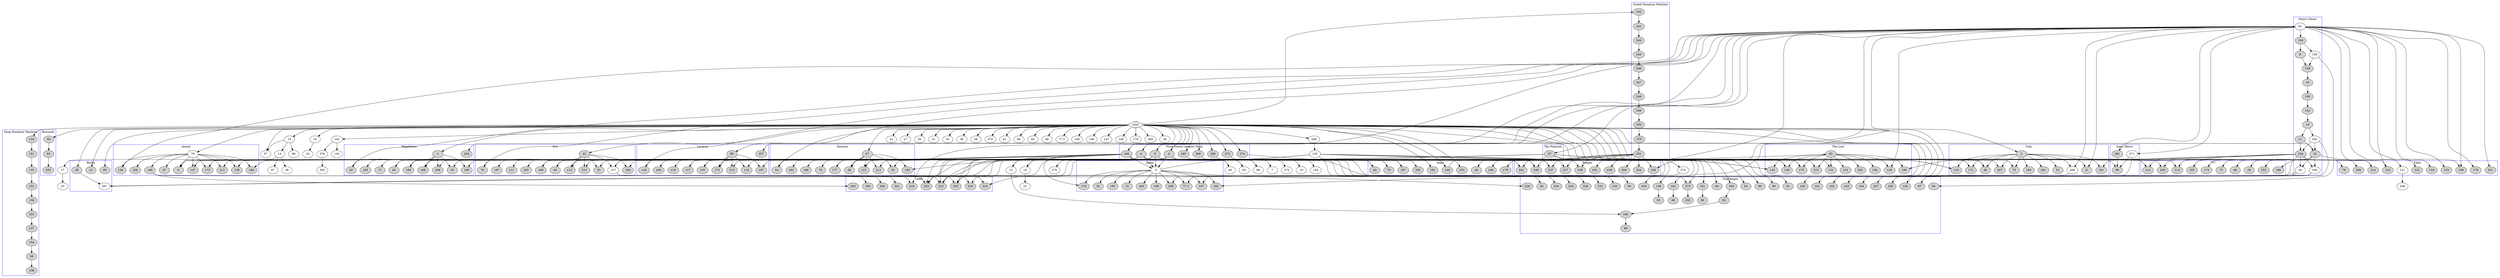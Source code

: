 digraph G {
// All nodes of same rank are at the same row (easier for visualization)
    {rank = "0"; start;}
subgraph cluster_1 {
node [style = filled];
4;
5;
6;
166;
265;266;269;272;274
label = "First victory against Mom";
color = blue
}

//
 //    SECTION: CHALLENGES
 //

subgraph cluster_16 {
node [style = filled];
158; 163; 161; 60;165; 62; 164; 63; 89; 90; 91; 92; 93; 94; 120; 95; 96; 97; 98; 99; 100; 101; 102; 103; 104; 224; 225;226;227;228;229;230;231;232;233;273;
label = "Challenges";
color = blue
}

// "The Tank"
 // 7 or more red hearts
  start -> 158;

// "Cursed!"
 // 7 or more red hearts
  start -> 163;

// "Cat Got Your Tongue"
 // Become Guppy
  start -> 161;

// "Burnt Penny"
 // Complete 'Beans!', Challenge #13
  start -> 60;

// "Epic Fetus"
 // Complete 'The Family Man', Challenge #19
  165 -> 62;

// "Glass Cannon"
 // Complete 'The Family Man', Challenge #19 and defeat Lokii
  62 -> 164;
15 -> 164;

// "SMB Super Fan"
 // Complete 'Its in the Cards', Challenge #14
  start -> 63;

// "Rune of Hagalaz"
 // Complete 'Pitch Black', Challenge #1
  start -> 89;

// "Rune of Jera"
 // Complete 'High Brow', Challenge #2
  start -> 90;

// "Rune of Ehwaz"
 // Complete 'Head Trauma', Challenge #3
  start -> 91;

// "Rune of Dagaz"
 // Complete 'Darkness Fall', Challenge #4
  157 -> 92;

// "Rune of Ansuz"
 // Complete 'The Tank', Challenge #5
  158 -> 93;

// "Rune of Perthro"
 // Complete 'Solar System', Challenge #6
  159 -> 94;

// "Suicide King"
 // Complete 'Suicide King', Challenge #7
  160 -> 120;

// "Rune of Algiz"
 // Complete 'Cat Got Your Tongue', Challenge #8
  161 -> 96;

// "Chaos Card"
 // Complete 'Demo Man', Challenge #9
  162 -> 97;

// "Credit Card"
 // Complete 'Cursed!', Challenge #10
  163 -> 98;

// "Rules Card"
 // Complete 'Glass Cannon', Challenge #11
  164 -> 99;

// "Rune of Berkano"
 // Complete 'Purist', Challenge #20
  166 -> 95;


// "Card Against Humanity"
 // Complete 'When Life Gives You Lemons', Challenge #12
  start -> 100;

// "Swallowed Penny"
 // Complete 'Slow Roll', Challenge #15
  start -> 101;

// "Robo-Baby 2.0"
 // Complete 'Computer Savvy', Challenge #16
  start -> 102;

// "Death's Touch"
 // Complete 'Waka Waka', Challenge #17
  start -> 103;

// "Techonology .5"
 // Complete 'The Host', Challenge #18
  start -> 104;

// "Gold Heart"
  // Complete 'XXXXXXXXL', Challenge #21
  265 -> 224;

// "Get out of Jail Free Card"
  // Complete 'SPEED!', Challenge #22
  266 -> 225;

// "Glod Bomb"
  // Complete 'Blue Bomber', Challenge #23
267 -> 226;

// "2 new pills"
// Complete 'PAY TO PLAY', Challenge #24
268 -> 227;

// "2 new pills"
// Complete 'Have a Heart', Challenge #25
269 -> 228;

// "Poker Chip"
// Complete 'I RULE!', Challenge #26
270 -> 229;

// "Stud Finder"
// Complete 'BRAINS!', Challenge #27
271 -> 230;

// "Onan's Streak"
// Unlock Judas & It Lives
3 -> 273;
34 -> 273;

// "D8"
// Complete 'PRIDE DAY!', Challenge #28
272 -> 231;

// "Kidney Stone"
// Complete 'Onan's Streak'
273 -> 232;

// "The Guardian"
// Complete 'The Guardian', Challenge #30
274 -> 233;

//
 //    SECTION: START
 //

// "The Book of Sin"
 // Defeat all 7 Deadly Sins
  start -> 22;

// "A Halo"
 // Defeat Mom, Mom's Heart or It Lives! using The Bible
  start -> 27;

// "The Scissors"
 // Die a 100 times
  start -> 30;

// "The Parasite"
 // Pick 2 'dead' items
  start -> 31;

// "Mom's Contact"
 // Obtain 3 Yes Mother? items in one run
  start -> 35;

// "The Necronomicon"
 // Use XIII - Death 4 times
  start -> 36;

// "Dad's Key"
 // Collect both Key Pieces from the Angels in one run
  start -> 58;

// "The Family Man"
 // Collect both Key Pieces from the Angels in one run
  start -> 165;

// "Filigree Feather"
 // Collect both Key Pieces from the Angels in one run
  start -> 370;

// "Lucky Toe"
 // Blow up 20 Shopkeepers
  start -> 61;

// "Counterfeit Coin"
 // Play Shell Game or Hell Game 100 times
  start -> 64;

// "Guppy's Hairball"
 // Become Guppy
  start -> 65;

// "A Forgotten Horseman"
 // Take 10 Angel Room items
  start -> 66;

// "The Left Hand"
 // Defeat Ultra Pride
 // Can also be unlock with Judas
  start -> 77.2;

// "Butter Bean"
 // Destroy 100 Poops
  start -> 145;

// "Little Baggy"
 // Pick 2 syringes in one run
  start -> 146;

// "Blood Bag"
 // Use 30 times the Blood Donation Machine
  start -> 147;

// "The D4"
 // Blow up 30 Slot Machine
  start -> 148;

// "Lord of the Flies"
 // Become Beelzebub
  start -> 178;

// "Lil Spewer"
 // Die of your own projectile explosion (not a bomb)
  start -> 384;

subgraph cluster_2 {
node [style = filled];
134;
151;
135;
152;
136;
153; 137; 154; 59; 138;
label = "Shop Donation Machine";
color = blue
}

//
 //   SECTION: DONATION MACHINES
 //

// "Blue Map"
 // Donate 10 coins to the Donation Machine
  start -> 134;

// "Store Upgrade lv.1"
 // Donate 20 coins to the Donation Machine
  134 -> 151;

// "There's Options"
 // Donate 50 coins to the Donation Machine
  151 -> 135;

// "Store Upgrade lv.2"
 // Donate 100 coins to the Donation Machine
  135 -> 152;

// "Black Candle"
 // Donate 150 coins to the Donation Machine
  152 -> 136;

// "Store Upgrade lv.3"
 // Donate 200 coins to the Donation Machine
  136 -> 153;

// "Red Candle"
 // Donate 400 coins to the Donation Machine
  153 -> 137;

// "Store Upgrade lv.3"
 // Donate 600 coins to the Donation Machine
  137 -> 154;

// "Blue Candle"
 // Donate 900 coins to the Donation Machine
  154 -> 59;

// "Stop Watch"
 // Donate 999 coins to the Donation Machine
  59 -> 138

//
 //    SECTION: GREED DONATION MACHINE
 //

subgraph cluster_20 {
node [style = filled];
242; 243; 244; 245; 246; 247; 248; 249; 250; 275; 251;
label = "Greed Donation Machine";
color = blue
}

// "Lucky Pennies"
 // Donate 1 Coin to the Greed Donation Machine
  start -> 242;

// "Special Hanging Shopkeepers"
 // Donate 10 Coins to the Greed Donation Machine
  242 -> 243;

// "Wooden Nickel"
 // Donate 30 Coins to the Greed Donation Machine
  243 -> 244;

// "Cain holds Paperclip"
 // Donate 68 Coins to the Greed Donation Machine
  244 -> 245;

// "Everything is Terrible 2!!!"
 // Donate 111 Coins to the Greed Donation Machine
  245 -> 246;

// "Special Shopkeepers"
 // Donate 234 Coins to the Greed Donation Machine
  246 -> 247;

// "Eve now holds Razor Blade"
 // Donate 439 Coins to the Greed Donation Machine
  247 -> 248;

// "Store Key"
 // Donate 666 Coins to the Greed Donation Machine
  248 -> 249;

// "Lost holds Holy Mantle"
 // Donate 879 Coins to the Greed Donation Machine
  249 -> 250;

// "Generosity"
 // Donate 999 Coins to the Greed Donation Machine
  250 -> 275;

// "Keeper"
 // Donate 1000 Coins to the Greed Donation Machine
  275 -> 251;


//
 //    SECTION: ROCKS
 //

subgraph cluster_23 {
node [style = filled];
28;12;85;267;
label = "Rocks";
color = blue
}

// "Mr. Mega"
 // Destroy 10 Tinted Rocks
  start -> 28

// "A Small Rock"
 // Destroy 100 Tinted Rocks
  start -> 12;

// "Lucky Rock"
 // Destroy 100 rocks
  start -> 85;

// "Blue Bomber"
  // Destroy 10 Tinted Rocks and defeat Mom's Heart 11 times
  28 -> 267;
34 ->267;
160 -> 267;

//
 //    SECTION: CHAPTERS
 //

// "Monstro's Tooth"
 // Beat Chapter 1
  start -> 13;

// "Basement Boy"
 // Beat Chapter 1 without taking any damage
  start -> 37

// "Lil' Chubby"
 // Beat Chapter 2
  13 -> 14;

// "Spelunker Boy"
 // Beat Chapter 2 without taking any damage
  13 -> 37;

// "Dark Boy"
 // Beat Chapter 3 without taking any damage
  14 -> 38;

// "Something From The Future"
 // Beat Basement 40 times
  start -> 16;

// "Something Cute"
 // Beat Chapter 2 30 times
  14 -> 17;

// "Something Sticky"
 // Beat Chapter 3 20 times
  4 -> 18;
5 -> 18;
6 -> 18;
166 -> 18;

// "Mama's Boy"
 // Beat Chapter 4 without taking any damage
  4 -> 40;
5 -> 40;
6 -> 40;
166 -> 40;

// "Angels"
 // Beat Chapter 6
  348 -> 155;

// "Dead Boy"
 // Beat Chapter 6 without taking any damage
  4 -> 83;
5 -> 83;
6 -> 83;
166 -> 83;

// "Blinding Baby"
// Use Blank Card while holding 'XIX - The Sun'
121 -> 258;

//
 //   SECTION: BOSSES
 //

// "Little Gish"
 // Defeat Gish
  18 -> 23;

// "Little Steven"
 // Defeat Steven
  16 -> 24;

// "Little C.H.A.D."
 // Defeat C.H.A.D.
  17 -> 25;

// "Loki's Horns"
 // Beat Lokii (only available in Chapter 4)
  4 -> 15;
5 -> 15;
6 -> 15;
166 -> 15;

subgraph cluster_18 {
node [style = filled];
78;
label = "The Negative";
color = blue
}

// "The Negative"
 // Defeat Satan 5 times
  3 -> 78;

subgraph cluster_17 {
node [style = filled];
57;
label = "The Polaroid";
color = blue
}


// "The Polaroid"
 // Defeat Isaac 5 times
  81 -> 57;

// "BRAINS!"
 // Defeat Isaac 5 times
  81 -> 271;

subgraph cluster_15 {
node [style = filled];
271; 281; 68;
label = "Isaac (Boss)";
color = blue
}
// "PONG"
 // Defeat Isaac 5 times
  81 -> 281;

// "Something Icky"
 // Defeat Isaac 10 times
  57 -> 68;
271 -> 68;
281 -> 68;

// "The Cellar"
 // Defeat all Basement bosses (but Baby Plum) anywhere
  13 -> 86;

// "The Catacombs"
 // Defeat all Caves bosses (but Bumbino) anywhere
  14 -> 87;

// "The Necropolis"
 // Defeat all Depths bosses (but Reap Creep) anywhere
  4 -> 88;
5 -> 88;
6 -> 88;
166 -> 88;

// "The gate is open"
 // Defeat the Lamb
  start -> 348;

// "Mega"
 // Defeat Mega Satan with every characters (Tainted ones excluded)
  155 -> 276;

// "I RULE!"
 // Defeat Mega Satan
 155 -> 270;



//
 //   SECTION: MOM
 //

// "The Womb"
 // Defeat Mom 1 time <=> Beat Chapter 3
  start -> 4;

// "The Harbingers"
 // Defeat Mom 1 time
  start -> 5;

// "A Cube of Meat"
 // Defeat Mom 1 time
  start -> 6;

// "Purist"
 // Defeat Mom 1 time
  start -> 166;

// "XXXXXXXXL"
  // Defeat Mom
  start -> 265;

// "SPEED!"
  // Defeat Mom
  start -> 266;

// "Have a Heart"
  // Defeat Mom
  start -> 269;

// "PRIDE DAY!"
  // Defeat Mom
  start -> 272;

// "The Guardian"
  // Defeat Mom
  start -> 274;


// "A Bandage"
 // Pick 4 Ball of Bandages
  6 -> 19;

// "Super Meat Boy"
 // Pick 4 Cube of Meat
  6 -> 144;


//
 //   SECTION: ARCADES
 //

// "A Gamekid"
 // Visit 10 Arcades
  start -> 26;


//
 //   SECTION: HARBINGERS
 //

// "The Book of Revelations"
 // Defeat 1 Harbinger
  5 -> 7;

// "7 Seals"
 // Defeat all Harbingers
  5 -> 372;


//
 //   SECTION: MOM'S HEART
 //

subgraph cluster_3 {
node [style = filled];
81; 150; 8; 159; 139; 33; 140; 141; 10; 11; 162; 32; 234; 34; 160;
label = "Mom's Heart";
color = blue
}

// "Eden"
 // Defeat Mom's Heart 1 time
  4 -> 81;
5 -> 81;
6 -> 81;
166 -> 81;

// "Rubber Cement"
 // Defeat Mom's Heart 2 times
  81 -> 150;

// "A Noose"
 // Defeat Mom's Heart 3 times
  150 -> 8;

// "Solar System"
 // Defeat Mom's Heart 3 times
  150 -> 159;

// "Wire Coat Hanger"
 // Defeat Mom's Heart 4 times
  8 -> 139;
159 -> 139;

// "Everything Is Terrible!!!"
 // Defeat Mom's Heart 5 times
  139 -> 33;

// "Ipecac"
 // Defeat Mom's Heart 6 times
  33 -> 140;

// "Experimental Treatment"
 // Defeat Mom's Heart 7 times
  140 -> 141;

// "A Quarter"
 // Defeat Mom's Heart 8 times
  141 -> 10;

// "A Fetus in a Jar"
 // Defeat Mom's Heart 9 times
  10 -> 11;

// "Demo Man"
 // Defeat Mom's Heart 9 times
  10 -> 162;

// "???"
 // Defeat Mom's Heart 10 times
  11 -> 32;
162 -> 32;

// "Blue Womb"
 // Defeat Mom's Heart 10 times
  11 -> 234;
162 -> 234;

// "It Lives!"
 // Defeat Mom's Heart 11 times
  32 -> 34;
234 -> 34;

// "Suicide King"
 // Defeat Mom's Heart 11 times
  32 -> 160;
234 -> 160;


//
 //   SECTION: DEVIL ROOMS
 //

// "Azazel"
 // Make 3 deals with the Devil in one run
  start -> 79;

// "Krampus"
 // Take 20 items from Devil Rooms
  start -> 142;

// "Death's List "
 // Take 25 Deals with the Devil
  142 -> 376;

// "Sacrificial Altar"
 // Take 50 Deals with the Devil
  376 -> 383;

//
 //   SECTION: KRAMPUS
 //

// "Head of Krampus"
 // Defeat Krampus
  142 -> 143;


//
 //   SECTION: ISAAC
 //

subgraph cluster_4 {
node [style = filled];
43; 49; 70; 149; 106; 167; 179; 192; 205;253;
label = "Isaac";
color = blue
}

// "Mom's Knife"
 // Defeat Satan as Isaac
  4 -> 43;
5 -> 43;
6 -> 43;
166 -> 43;

// "The D20"
 // Defeat ??? as Isaac
  57 -> 49;

// "Isaac's Head"
 // Complete Boss Rush as Isaac
  4 -> 70;
5 -> 70;
6 -> 70;
166 -> 70;

// "Missing Poster"
 // Defeat The Lamb as Isaac
  start -> 149;

// "Isaac's Tears"
 // Defeat Isaac as Isaac
  81 -> 106;

// "Lost Baby"
 // Defeat Mom's Heart on Hard Mode as Isaac
  4 -> 167;
5 -> 167;
6 -> 167;
166 -> 167;

// "Fart Baby"
 // Defeat Hush as Isaac
  234 -> 179;

// "Lil' Chest"
 // Defeat Ultra Greed as Isaac
  start -> 192;

// "Cry Baby"
 // Defeat Mega Satan as Isaac
  155 -> 205;

// "Buddy Baby"
// Earn all Hard mode Completion Marks as Isaac
start -> 253;

//
 //    SECTION: AZAZEL
 //

subgraph cluster_5 {
node [style = filled];
79; 9; 47; 126; 127; 128; 173; 186; 199; 212;259;
label = "Azazel";
color = blue
}

// "The Nail"
 // Complete Boss Rush as Azazel
  79 -> 9;
4 -> 9;
5 -> 9;
6 -> 9;
166 -> 9;

// "Demon Baby"
 // Defeat The Lamb as Azazel
  79 -> 47;

// "Daemon's Tail"
 // Defeat Satan as Azazel
  79 -> 127;
4 -> 127;
5 -> 127;
6 -> 127;
166 -> 127;

// "Abaddon"
 // Defeat ??? as Azazel
  79 -> 128;
57 -> 128;

// "Satanic Bible"
 // Defeat Isaac as Azazel
  79 -> 126;
81 -> 126;

// "Begotten Baby"
 // Defeat Mom's Heart on Hard Mode as Azazel
  79 -> 173;
4 -> 173;
5 -> 173;
6 -> 173;
166 -> 173;

// "Maw of the Void"
 // Defeat Hush as Azazel
  79 -> 186;
234 -> 186;

// "Lilith"
 // Defeat Ultra Greed as Azazel
  79 -> 199;

// "Black Baby"
 // Defeat Mega Satan as Azazel
  79 -> 212;
155 -> 212;

// "Hive Baby"
// Earn all Hard mode Completion Marks as Azazel
79 -> 259;

//
 //   SECTION: MAGDALENE
 //

subgraph cluster_6 {
node [style = filled];
1; 20; 45; 50; 71; 109; 168; 180; 193; 206;254;
label = "Magdalene";
color = blue
}

// "Magdalene"
 // 7 or more hearts
  start -> 1;

// "A Cross"
 // Defeat Isaac as Magdalene: It is possible to beat Isaac thanks to Angel rooms after defeating the Mom's Heart
  1 -> 20;
81 -> 20;

// "Guardian Angel"
 // Defeat Satan as Magdalene
  1 -> 45;
4 -> 45;
5 -> 45;
6 -> 45;
166 -> 45;

// "Celtic Cross"
 // Defeat ??? as Magdalene
  1 -> 50;
57 -> 50;

// "Maggy's Faith"
 // Defeat The Lamb as Magdalene
  1 -> 71;

// "Maggy's Bow"
 // Complete Boss Rush as Magdalene
  1 -> 109;
4 -> 109;
5 -> 109;
6 -> 109;
166 -> 109;

// "Cute Baby"
 // Defeat Mom's Heart on Hard Mode as Magdalene
  1 -> 168;
4 -> 168;
5 -> 168;
6 -> 168;
166 -> 168;

// "Purity"
 // Defeat Hush as Magdalene
  234 -> 180;
1 -> 180;

// "Censer"
 // Defeat Ultra Greed as Magdalene
  1 -> 193;

// "Red Baby"
 // Defeat Mega Satan as Magdalene
  1 -> 206;
155 -> 206;

// "Colorful Baby"
// Earn all Hard mode Completion Marks as Magdalene
32 -> 254;

//
 //   SECTION: CAIN
 //

subgraph cluster_7 {
node [style = filled];
2; 21; 46; 51; 75; 110; 171; 181; 194; 207;268;261;
label = "Cain";
color = blue
}

// "Cain"
 // Holds 55 coins at once
  start -> 2;

// "A Bag of Pennies"
 // Defeat Isaac as Cain
  2 -> 21;
81 -> 21;

// "PAY TO PLAY"
// Defeat Isaac as Cain
2 -> 268;
81 -> 268;

// "A Bag of Bombs"
 // Defeat Satan as Cain
  2 -> 46;
4 -> 46;
5 -> 46;
6 -> 46;
166 -> 46;

// "Abel"
 // Defeat The Lamb as Cain
  2 -> 51;

// "Cain's Eye"
 // Defeat ??? as Cain
  2 -> 75;
57 -> 75;

// "Cain's Other Eye"
 // Complete Boss Rush as Cain
  2 -> 110;
4 -> 110;
5 -> 110;
6 -> 110;
166 -> 110;

// "Glass Baby"
 // Defeat Mom's Heart on Hard Mode as Cain
  2 -> 171;
4 -> 171;
5 -> 171;
6 -> 171;
166 -> 171;

// "D12"
 // Defeat Hush as Cain
  2 -> 181;
234 -> 181;

// "Evil Eye"
 // Defeat Ultra Greed as Cain
  2 -> 194;

// "Green Baby"
 // Defeat Mega Satan as Cain
  2 -> 207;
155 -> 207;

// "Picky Baby"
// Earn all Hard mode Completion Marks as Cain
2 -> 261;

//
 //   SECTION: JUDAS
 //

subgraph cluster_8 {
node [style = filled];
3; 52; 72; 77.1; 107; 108; 170; 182; 195; 208; 263;
label = "Judas";
color = blue
}

// "Judas"
 // Defeat Satan
  4 -> 3;
5 -> 3;
6 -> 3;
166 -> 3;

// "Curved Horn"
 // Defeat The Lamb as Judas
  3 -> 52;

// "Judas' Tongue"
 // Defeat Satan as Judas
  3 -> 72;

// "The Left Hand"
 // Defeat ??? as Judas
 // Can also be unlocked by defeating Ultra Pride
  3 -> 77.1;
57 -> 77.1;

// "Guillotine"
 // Defeat Isaac as Judas
  3 -> 107;
81 -> 107;

// "Judas' Shadow"
 // Complete Boss Rush as Judas
 // Because Judas is unlocked by fighting Satan, this means that boss rush already exists
  3 -> 108;

// "Shadow Baby"
 // Defeat Mom's Heart on Hard Mode as Judas
  3 -> 170;
166 -> 170;

// "Betrayal"
 // Defeat Hush as Judas
  3 -> 182;
234 -> 182;

// "My Shadow"
 // Defeat Ultra Greed as Judas
  3 -> 195;

// "Brown Baby"
 // Defeat Mega Satan as Judas
  3 -> 208;
155 -> 208;

// "Belial Baby"
// Earn all Hard mode Completion Marks as Judas
3 -> 263;


//
 //   SECTION: BLUE BABY ???
 //

subgraph cluster_9 {
node [style = filled];
29; 32; 48; 73; 113; 114; 174; 183; 196; 209; 252;
label = "???";
color = blue
}

// "The D6"
 // Defeat Isaac as ???
  32 -> 29;

// "Forget Me Now"
 // Defeat Satan as ???
  32 -> 48;

// "???'s Soul"
 // Defeat The Lamb as ???
  32 -> 73;

// "Fate"
 // Defeat ??? as ???
  32 -> 113;
57 -> 113;

// "???'s Only Friend"
 // Complete Boss Rush as ???
  4 -> 114;
5 -> 114;
6 -> 114;
32 -> 114;

// "Dead Baby"
 // Defeat Mom's Heart on Hard Mode as ???
  32 -> 174;

// "Fate's Reward"
 // Defeat Hush as ???
  32 -> 183;
234 -> 183;

// "Cracked Dice"
 // Defeat Ultra Greed as ???
  32 -> 196;

// "Blue Baby"
 // Defeat Mega Satan as ???
  32 -> 209;
155 -> 209;

// "Hive Baby"
// Earn all Hard mode Completion Marks as ???
32 -> 252;

//
 //   SECTION: EVE
 //

subgraph cluster_10 {
node [style = filled];
42; 44; 53; 76; 157; 111; 112; 169; 184; 197; 210;255;
label = "Eve";
color = blue
}

// "Eve"
 // Don't pick up hearts for 2 floors in a row
  start -> 42;

// "The Razor"
 // Defeat Satan as Eve
  42 -> 44
4 -> 44;
5 -> 44;
6 -> 44;
166 -> 44;

// "Sacrificial Dagger"
 // Defeat ??? as Eve
  42 -> 53;
57 -> 53;

// "Eve's Bird Foot"
 // Defeat Isaac as Eve
  42 -> 76;
81 -> 76;

// "Darkness Fall"
 // Defeat Satan and ??? as Eve
  42 -> 157
4 -> 157;
5 -> 157;
6 -> 157;
166 -> 157;
57 -> 157;

// "Black Lipstick"
 // Defeat The Lamb as Eve
  42 -> 111;

// "Eve's Mascara"
 // Complete Boss Rush as Eve
  42 -> 112;
4 -> 112;
5 -> 112;
6 -> 112;
166 -> 112;

// "Crow Baby"
 // Defeat Mom's Heart on Hard Mode as Eve
  42 -> 169;
4 -> 169;
5 -> 169;
6 -> 169;
166 -> 169;

// "Athame"
 // Defeat Hush as Eve
  42 -> 184;
234 -> 184;

// "Black Feather"
 // Defeat Ultra Greed as Eve
  42 -> 197;

// "Lil' Baby"
 // Defeat Mega Satan as Eve
  42 -> 210;
155 -> 210;

// "Whore Baby"
// Earn all Hard mode Completion Marks as Eve
42 -> 255;


//
 //   SECTION: SAMSON
 //

subgraph cluster_11 {
node [style = filled];
67; 54; 55; 56; 74; 115; 177; 185; 198; 211;262;
label = "Samson";
color = blue
}

// "Samson"
 // Complete 2 floors in a row without taking any damage
  start -> 67;

// "Bloody Lust"
 // Defeat Isaac as Samson
  81 -> 54;
67 -> 54;

// "Blood Penny"
 // Defeat ??? as Samson
  57 -> 55;
67 -> 55;

// "Blood Rights"
 // Defeat Satan as Samson
  4 -> 56;
5 -> 56;
6 -> 56;
166 -> 56;
67 -> 56;

// "Samson's Lock"
 // Defeat The Lamb as Samson
  67 -> 74;

// "Samson's Chains"
 // Complete Boss Rush as Samson
  4 -> 115;
5 -> 115;
6 -> 115;
166 -> 115;
67 -> 115;

// "Fighting Baby"
 // Defeat Mom's Heart on Hard Mode as Samson
  4 -> 177;
5 -> 177;
6 -> 177;
166 -> 177;
67 -> 177;

// "Blind Rage"
 // Defeat Hush as Samson
  67 -> 185;
234 -> 185;

// "Lusty Blood"
 // Defeat Ultra Greed as Samson
  67 -> 198;

// "Rage Baby"
 // Defeat Mega Satan as Samson
  67 -> 211;
155 -> 211;

// "Revenge Baby"
// Earn all Hard mode Completion Marks as Samson
67 -> 262;

//
 //   SECTION: LAZARUS
 //

subgraph cluster_12 {
node [style = filled];
80; 105; 116; 117; 118; 119; 172; 187; 200; 213; 257;
label = "Lazarus";
color = blue
}

// "Lazarus"
 // Have 4 or more Soul Hearts at one time
  start -> 80;

// "Missing No."
 // Complete Boss Rush as Lazarus
  80 -> 105;
4 -> 105;
5 -> 105;
6 -> 105;
166 -> 105;

// "Lazarus' Rags"
 // Defeat Isaac as Lazarus
  80 -> 116;
81 -> 116;

// "Broken Ankh"
 // Defeat Satan as Lazarus
    80 -> 117;
4 -> 117;
5 -> 117;
6 -> 117;
166 -> 117;

// "Store Credit"
 // Defeat ??? as Lazarus
  57 -> 118;
80 -> 118;

// "Pandora's Box"
 // Defeat The Lamb as Lazarus
  80 -> 119;

// "Wrapped Baby"
 // Defeat Mom's Heart on Hard Mode as Lazarus
  80 -> 172;
4 -> 172;
5 -> 172;
6 -> 172;
166 -> 172;

// "Empty Vessel"
 // Defeat Hush as Lazarus
  80 -> 187;
234 -> 187;

// "Key Bum"
 // Defeat Ultra Greed as Lazarus
  80 -> 200;

// "Long Baby"
 // Defeat Mega Satan as Lazarus
  80 -> 213;
155 -> 213;

// "Dripping Baby"
// Earn all Hard mode Completion Marks as Lazarus
32 -> 257;

//
 //   SECTION: THE LOST
 //

subgraph cluster_13 {
node [style = filled];
82; 129; 130; 131; 132; 133; 156; 175; 189; 202; 215;
label = "The Lost";
color = blue
}

// "The Lost"
 // Die in a Sacrifice Room holding Missing Poster
  149 -> 82;

// "Isaac's Heart"
 // Defeat Isaac as The Lost
  81 -> 129;
82 -> 129;

// "The Mind"
 // Defeat Satan as The Lost
  82 -> 130;
4 -> 130;
5 -> 130;
6 -> 130;
166 -> 130;

// "The Body"
 // Defeat ??? as The Lost
  57 -> 131;
82 -> 131;

// "The Soul"
 // Defeat The Lamb as The Lost
  82 -> 132;

// "The D100"
 // Complete Boss Rush as The Lost
  82 -> 133;
4 -> 133;
5 -> 133;
6 -> 133;
166 -> 133;

// "Godhead"
 // Earn all Completion Marks as The Lost
  82 -> 156;

// "-0- Baby"
 // Defeat Mom's Heart on Hard Mode as The Lost
  82 -> 175;
4 -> 175;
5 -> 175;
6 -> 175;
166 -> 175;

// "Sworn Protector"
 // Defeat Hush as The Lost
  82 -> 189;
234 -> 189;

// "Zodiac"
 // Defeat Ultra Greed as The Lost
  82 -> 202;

// "White Baby"
 // Defeat Mega Satan as The Lost
  82 -> 215;
155 -> 215;


//
 //   SECTION: EDEN
 //

subgraph cluster_18 {
node [style = filled];
121; 122; 123; 124; 125; 176; 188; 201; 214;256;
label = "Eden";
color = blue
}

// "Blank Card"
 // Defeat Isaac as Eden
  81 -> 121;

// "Book of Secrets"
 // Defeat Satan as Eden
  81 -> 122;

// "Mysterious Paper"
 // Defeat ??? as Eden
  57 -> 123;
81 -> 123;

// "Mystery Sack"
 // Defeat The Lamb as Eden
  81 -> 124;

// "Undefined"
 // Complete Boss Rush as Eden
  81 -> 125;

// "Glitch Baby"
 // Complete Mom's Heart on Hard Mode as Eden
  81 -> 176;

// "Eden's Blessing"
 // Defeat Hush as Eden
  81 -> 188;
234 -> 188;

// "GB Bug"
 // Defeat Ultra Greed as Eden
  81 -> 201;

// "Yellow Baby"
 // Defeat Mega Satan as Eden
  81 -> 214;
155 -> 214;

// "Cracked Baby"
// Earn all Hard mode Completion Marks as Eden
32 -> 256;


//
 //    SECTION: LILITH
 //

subgraph cluster_19 {
node [style = filled];
190; 203; 216; 218; 219; 220; 221; 222; 223;260;
label = "Lilith";
color = blue
}

// "Incubus"
 // Defeat Hush as Lilith
  199 -> 190;

// "Box of Friends"
 // Defeat Ultra Greed as Lilith
  199 -> 203;

// "Big Baby"
 // Defeat Mega Satan as Lilith
  199 -> 216;
155 -> 216;

// "Rune Bag"
 // Defeat Isaac as Lilith
  199 -> 218;
81 -> 218;

// "Cambion Conception"
 // Defeat ??? as Lilith
  199 -> 219;
57 -> 219;

// "Serpent's Kiss"
 // Defeat Satan as Lilith
    199 -> 220;
4 -> 220;
5 -> 220;
6 -> 220;
166 -> 220;

// "Succubus"
 // Defeat The Lamb as Lilith
  199 -> 221;

// "Immaculate Conception"
 // Complete Boss Rush as Lilith
  199 -> 222;
4 -> 222;
5 -> 222;
6 -> 222;
166 -> 222;

// "Goat Head Baby"
 // Defeat Mom's Heart on Hard mode as Lilith
    199 -> 223;
4 -> 223;
5 -> 223;
6 -> 223;
166 -> 223;

// "Dark Baby"
// Earn all Hard mode Completion Marks as Lilith
199 -> 260;


//
 //    SECTION: KEEPER
 //

subgraph cluster_21 {
node [style = filled];
191; 204; 217;236;237;238;239;240;241;264;
label = "Keeper";
color = blue
}

// "Keeper now holdes... A Penny!"
 // Defeat Hush as Keeper
  251 -> 191;

// "Rib of Greed"
 // Defeat Ultra Greed as Keeper
  251 -> 204;

// "Noose Baby"
 // Defeat Mega Satan as Keeper
  251 -> 217;
155 -> 217;

// "Keeper holds Wooden Nickel"
 // Defeat Isaac as Keeper
  251 -> 236;
81 -> 236;

// "Keeper holds Store Key"
 // Defeat Satan as Keeper
  251 -> 237;
4 -> 237;
5 -> 237;
6 -> 237;
166 -> 237;

// "Deep Pockets"
 // Defeat ??? as Keeper
  251 -> 238;
57 -> 238;

// "Karma"
 // Defeat The Lamb as Keeper
  251 -> 239;

// "Sticky Nickels"
 // Complete Boss Rush as Keeper
  251 -> 240;
4 -> 240;
5 -> 240;
6 -> 240;
166 -> 240;

// "Super Greed Baby"
 // Defeat Mom's Heart on Hard Mode as Keeper
  251 -> 241;
4 -> 241;
5 -> 241;
6 -> 241;
166 -> 241;

// "Sale Baby"
// Earn all Hard mode Completion Marks as Keeper
251 -> 264;

//
//   SECTION: UNLOCK REWARDS
//

subgraph cluster_24 {
node [style = filled];
69;84;235;
label = "Rewards";
color = blue
}

// "!Platinium God!"
// Collect every non-DLC item, secret, ending (expect The Lost)
start -> 69;

// "The Real Platinium God"
 // Collect every non-DLC item, secret, ending
  69 -> 84;

// "1001%"
  // Unlock all secrets, endings, items in the game
  84 -> 235;


start [shape = Mdiamond];
//  end [shape=Msquare];
}
